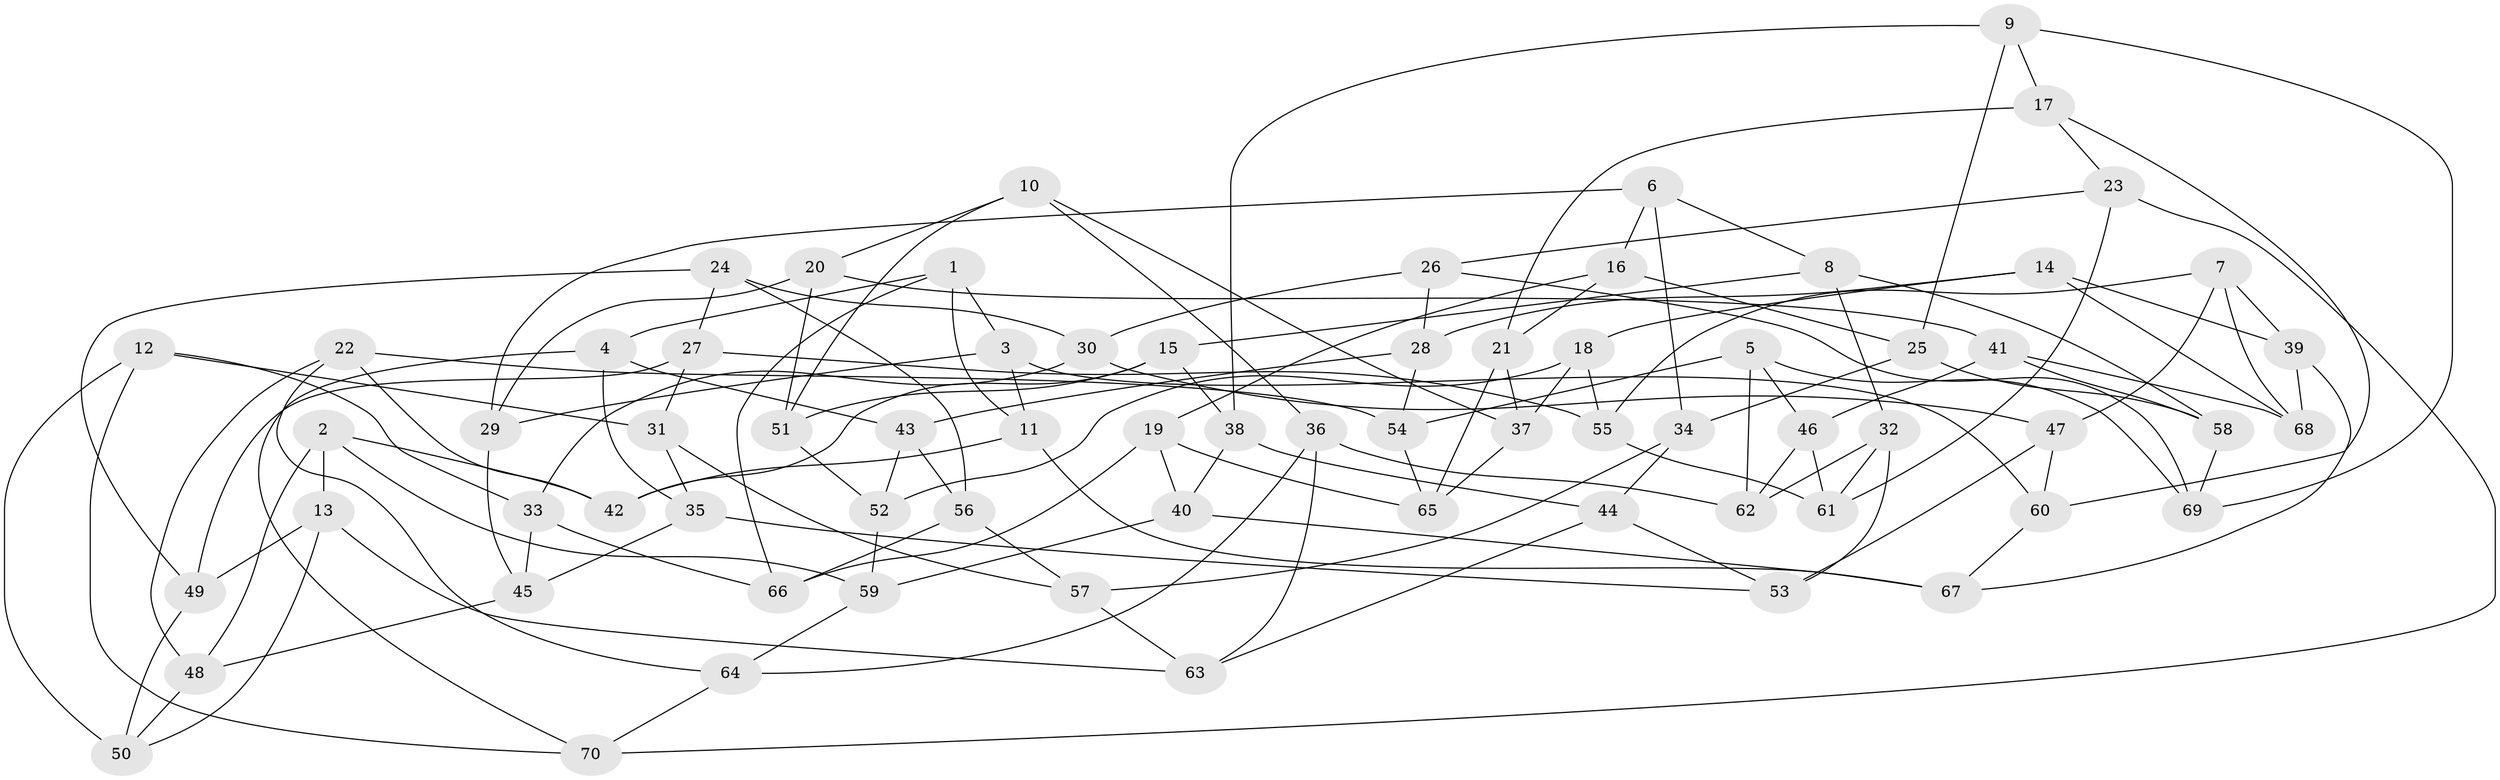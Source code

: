 // coarse degree distribution, {7: 0.023809523809523808, 4: 0.5476190476190477, 5: 0.11904761904761904, 6: 0.19047619047619047, 9: 0.023809523809523808, 8: 0.047619047619047616, 10: 0.023809523809523808, 3: 0.023809523809523808}
// Generated by graph-tools (version 1.1) at 2025/20/03/04/25 18:20:55]
// undirected, 70 vertices, 140 edges
graph export_dot {
graph [start="1"]
  node [color=gray90,style=filled];
  1;
  2;
  3;
  4;
  5;
  6;
  7;
  8;
  9;
  10;
  11;
  12;
  13;
  14;
  15;
  16;
  17;
  18;
  19;
  20;
  21;
  22;
  23;
  24;
  25;
  26;
  27;
  28;
  29;
  30;
  31;
  32;
  33;
  34;
  35;
  36;
  37;
  38;
  39;
  40;
  41;
  42;
  43;
  44;
  45;
  46;
  47;
  48;
  49;
  50;
  51;
  52;
  53;
  54;
  55;
  56;
  57;
  58;
  59;
  60;
  61;
  62;
  63;
  64;
  65;
  66;
  67;
  68;
  69;
  70;
  1 -- 66;
  1 -- 3;
  1 -- 4;
  1 -- 11;
  2 -- 13;
  2 -- 48;
  2 -- 42;
  2 -- 59;
  3 -- 29;
  3 -- 60;
  3 -- 11;
  4 -- 70;
  4 -- 43;
  4 -- 35;
  5 -- 62;
  5 -- 54;
  5 -- 69;
  5 -- 46;
  6 -- 8;
  6 -- 34;
  6 -- 16;
  6 -- 29;
  7 -- 68;
  7 -- 39;
  7 -- 47;
  7 -- 55;
  8 -- 32;
  8 -- 58;
  8 -- 15;
  9 -- 25;
  9 -- 38;
  9 -- 17;
  9 -- 69;
  10 -- 36;
  10 -- 20;
  10 -- 37;
  10 -- 51;
  11 -- 67;
  11 -- 42;
  12 -- 33;
  12 -- 70;
  12 -- 31;
  12 -- 50;
  13 -- 49;
  13 -- 50;
  13 -- 63;
  14 -- 28;
  14 -- 18;
  14 -- 39;
  14 -- 68;
  15 -- 51;
  15 -- 38;
  15 -- 42;
  16 -- 25;
  16 -- 21;
  16 -- 19;
  17 -- 21;
  17 -- 23;
  17 -- 60;
  18 -- 37;
  18 -- 55;
  18 -- 52;
  19 -- 40;
  19 -- 66;
  19 -- 65;
  20 -- 41;
  20 -- 29;
  20 -- 51;
  21 -- 37;
  21 -- 65;
  22 -- 64;
  22 -- 42;
  22 -- 54;
  22 -- 48;
  23 -- 70;
  23 -- 26;
  23 -- 61;
  24 -- 27;
  24 -- 30;
  24 -- 49;
  24 -- 56;
  25 -- 34;
  25 -- 58;
  26 -- 28;
  26 -- 30;
  26 -- 69;
  27 -- 31;
  27 -- 49;
  27 -- 55;
  28 -- 43;
  28 -- 54;
  29 -- 45;
  30 -- 33;
  30 -- 47;
  31 -- 35;
  31 -- 57;
  32 -- 53;
  32 -- 61;
  32 -- 62;
  33 -- 45;
  33 -- 66;
  34 -- 57;
  34 -- 44;
  35 -- 45;
  35 -- 53;
  36 -- 63;
  36 -- 62;
  36 -- 64;
  37 -- 65;
  38 -- 44;
  38 -- 40;
  39 -- 67;
  39 -- 68;
  40 -- 67;
  40 -- 59;
  41 -- 46;
  41 -- 58;
  41 -- 68;
  43 -- 52;
  43 -- 56;
  44 -- 63;
  44 -- 53;
  45 -- 48;
  46 -- 62;
  46 -- 61;
  47 -- 53;
  47 -- 60;
  48 -- 50;
  49 -- 50;
  51 -- 52;
  52 -- 59;
  54 -- 65;
  55 -- 61;
  56 -- 66;
  56 -- 57;
  57 -- 63;
  58 -- 69;
  59 -- 64;
  60 -- 67;
  64 -- 70;
}
